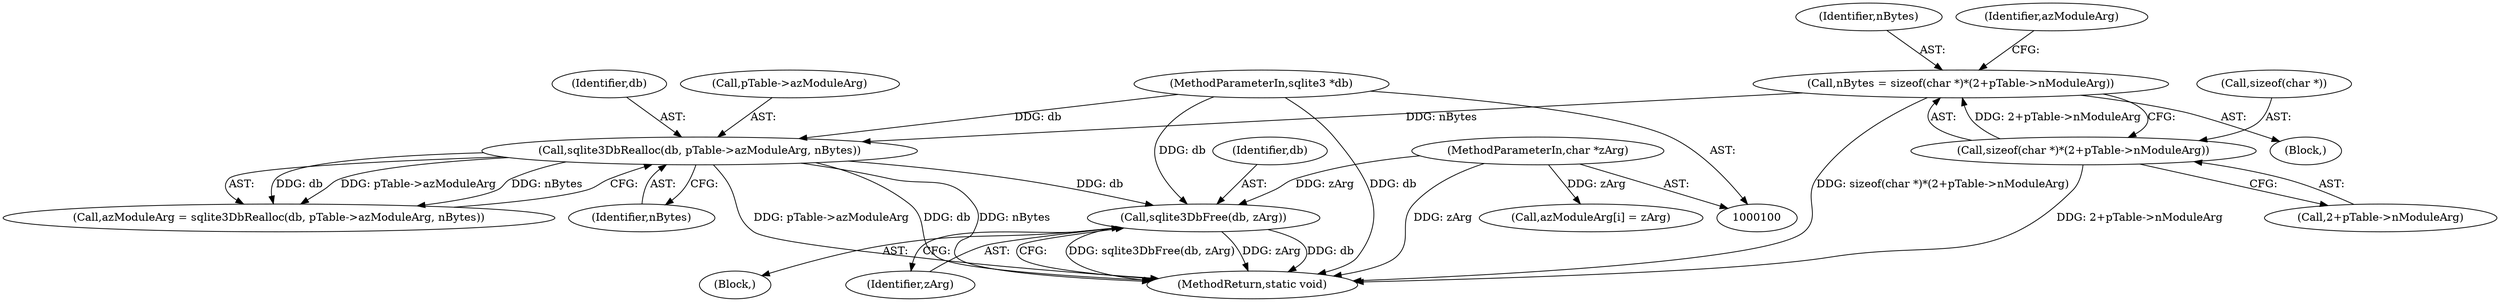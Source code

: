 digraph "0_Chrome_517ac71c9ee27f856f9becde8abea7d1604af9d4_0@pointer" {
"1000130" [label="(Call,sqlite3DbFree(db, zArg))"];
"1000119" [label="(Call,sqlite3DbRealloc(db, pTable->azModuleArg, nBytes))"];
"1000101" [label="(MethodParameterIn,sqlite3 *db)"];
"1000106" [label="(Call,nBytes = sizeof(char *)*(2+pTable->nModuleArg))"];
"1000108" [label="(Call,sizeof(char *)*(2+pTable->nModuleArg))"];
"1000103" [label="(MethodParameterIn,char *zArg)"];
"1000159" [label="(MethodReturn,static void)"];
"1000104" [label="(Block,)"];
"1000106" [label="(Call,nBytes = sizeof(char *)*(2+pTable->nModuleArg))"];
"1000129" [label="(Block,)"];
"1000103" [label="(MethodParameterIn,char *zArg)"];
"1000109" [label="(Call,sizeof(char *))"];
"1000119" [label="(Call,sqlite3DbRealloc(db, pTable->azModuleArg, nBytes))"];
"1000124" [label="(Identifier,nBytes)"];
"1000142" [label="(Call,azModuleArg[i] = zArg)"];
"1000117" [label="(Call,azModuleArg = sqlite3DbRealloc(db, pTable->azModuleArg, nBytes))"];
"1000107" [label="(Identifier,nBytes)"];
"1000120" [label="(Identifier,db)"];
"1000130" [label="(Call,sqlite3DbFree(db, zArg))"];
"1000108" [label="(Call,sizeof(char *)*(2+pTable->nModuleArg))"];
"1000121" [label="(Call,pTable->azModuleArg)"];
"1000132" [label="(Identifier,zArg)"];
"1000101" [label="(MethodParameterIn,sqlite3 *db)"];
"1000111" [label="(Call,2+pTable->nModuleArg)"];
"1000118" [label="(Identifier,azModuleArg)"];
"1000131" [label="(Identifier,db)"];
"1000130" -> "1000129"  [label="AST: "];
"1000130" -> "1000132"  [label="CFG: "];
"1000131" -> "1000130"  [label="AST: "];
"1000132" -> "1000130"  [label="AST: "];
"1000159" -> "1000130"  [label="CFG: "];
"1000130" -> "1000159"  [label="DDG: sqlite3DbFree(db, zArg)"];
"1000130" -> "1000159"  [label="DDG: zArg"];
"1000130" -> "1000159"  [label="DDG: db"];
"1000119" -> "1000130"  [label="DDG: db"];
"1000101" -> "1000130"  [label="DDG: db"];
"1000103" -> "1000130"  [label="DDG: zArg"];
"1000119" -> "1000117"  [label="AST: "];
"1000119" -> "1000124"  [label="CFG: "];
"1000120" -> "1000119"  [label="AST: "];
"1000121" -> "1000119"  [label="AST: "];
"1000124" -> "1000119"  [label="AST: "];
"1000117" -> "1000119"  [label="CFG: "];
"1000119" -> "1000159"  [label="DDG: pTable->azModuleArg"];
"1000119" -> "1000159"  [label="DDG: db"];
"1000119" -> "1000159"  [label="DDG: nBytes"];
"1000119" -> "1000117"  [label="DDG: db"];
"1000119" -> "1000117"  [label="DDG: pTable->azModuleArg"];
"1000119" -> "1000117"  [label="DDG: nBytes"];
"1000101" -> "1000119"  [label="DDG: db"];
"1000106" -> "1000119"  [label="DDG: nBytes"];
"1000101" -> "1000100"  [label="AST: "];
"1000101" -> "1000159"  [label="DDG: db"];
"1000106" -> "1000104"  [label="AST: "];
"1000106" -> "1000108"  [label="CFG: "];
"1000107" -> "1000106"  [label="AST: "];
"1000108" -> "1000106"  [label="AST: "];
"1000118" -> "1000106"  [label="CFG: "];
"1000106" -> "1000159"  [label="DDG: sizeof(char *)*(2+pTable->nModuleArg)"];
"1000108" -> "1000106"  [label="DDG: 2+pTable->nModuleArg"];
"1000108" -> "1000111"  [label="CFG: "];
"1000109" -> "1000108"  [label="AST: "];
"1000111" -> "1000108"  [label="AST: "];
"1000108" -> "1000159"  [label="DDG: 2+pTable->nModuleArg"];
"1000103" -> "1000100"  [label="AST: "];
"1000103" -> "1000159"  [label="DDG: zArg"];
"1000103" -> "1000142"  [label="DDG: zArg"];
}
